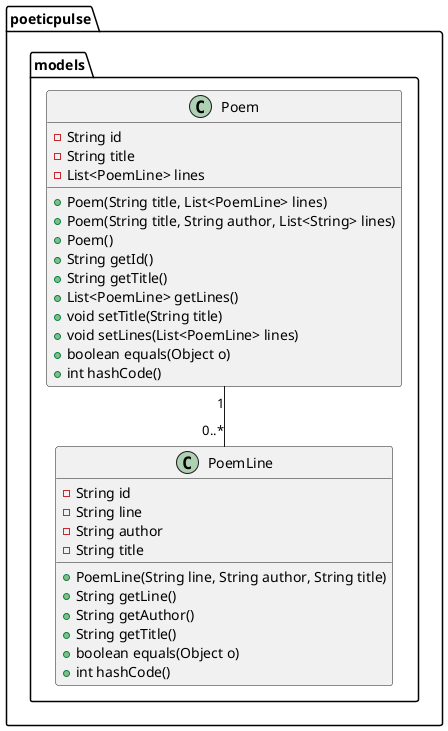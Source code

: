 @startuml domainmodel

package poeticpulse.models {
    class Poem {
        -String id
        -String title
        -List<PoemLine> lines

        +Poem(String title, List<PoemLine> lines)
        +Poem(String title, String author, List<String> lines)
        +Poem()
        +String getId()
        +String getTitle()
        +List<PoemLine> getLines()
        +void setTitle(String title)
        +void setLines(List<PoemLine> lines)
        +boolean equals(Object o)
        +int hashCode()
    }

    class PoemLine {
        -String id
        -String line
        -String author
        -String title

        +PoemLine(String line, String author, String title)
        +String getLine()
        +String getAuthor()
        +String getTitle()
        +boolean equals(Object o)
        +int hashCode()
    }

    Poem "1" -- "0..*" PoemLine
}

@enduml